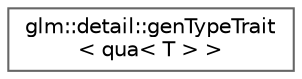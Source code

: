 digraph "Graphical Class Hierarchy"
{
 // LATEX_PDF_SIZE
  bgcolor="transparent";
  edge [fontname=Helvetica,fontsize=10,labelfontname=Helvetica,labelfontsize=10];
  node [fontname=Helvetica,fontsize=10,shape=box,height=0.2,width=0.4];
  rankdir="LR";
  Node0 [id="Node000000",label="glm::detail::genTypeTrait\l\< qua\< T \> \>",height=0.2,width=0.4,color="grey40", fillcolor="white", style="filled",URL="$structglm_1_1detail_1_1gen_type_trait_3_01qua_3_01_t_01_4_01_4.html",tooltip=" "];
}
